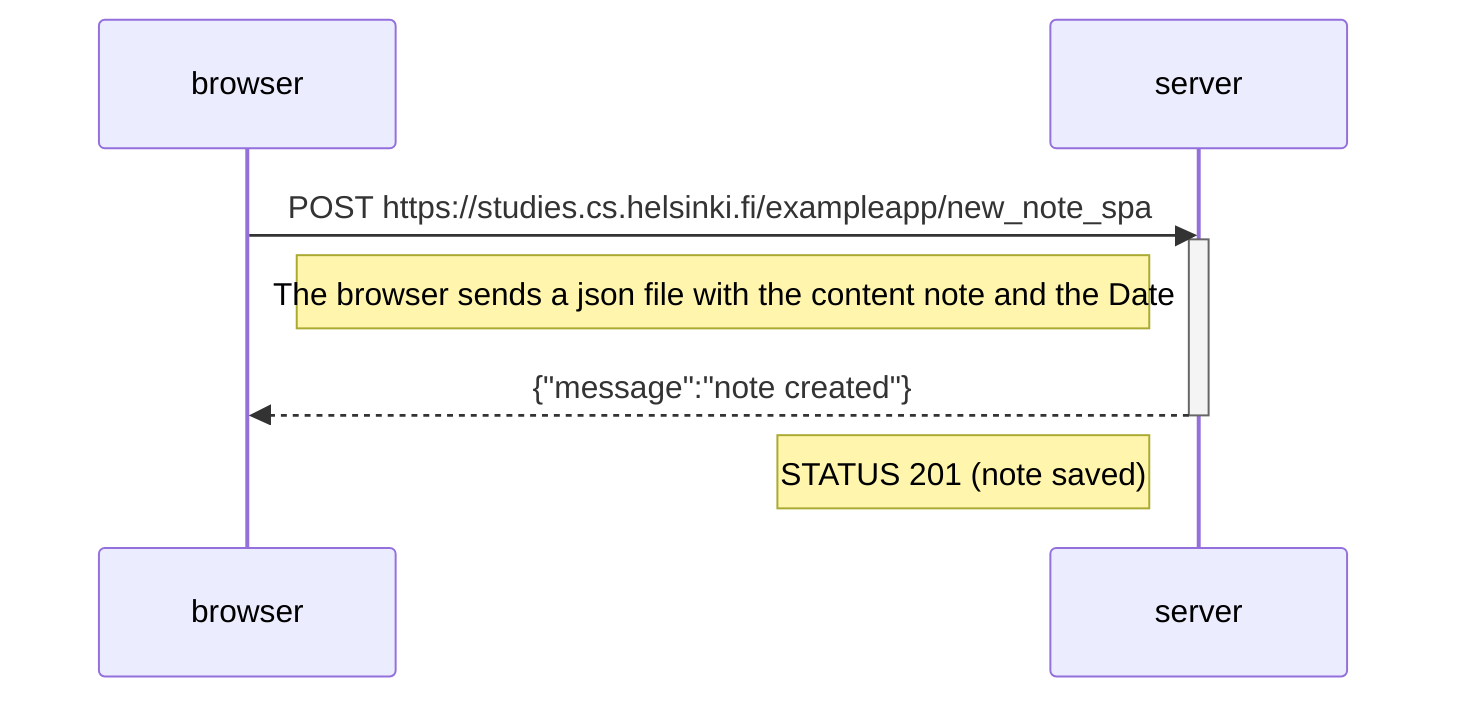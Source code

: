 sequenceDiagram
    participant browser
    participant server
    
    browser->>server: POST https://studies.cs.helsinki.fi/exampleapp/new_note_spa
    activate server
    Note right of browser: The browser sends a json file with the content note and the Date
    server-->>browser: {"message":"note created"}
    deactivate server
    Note left of server: STATUS 201 (note saved)